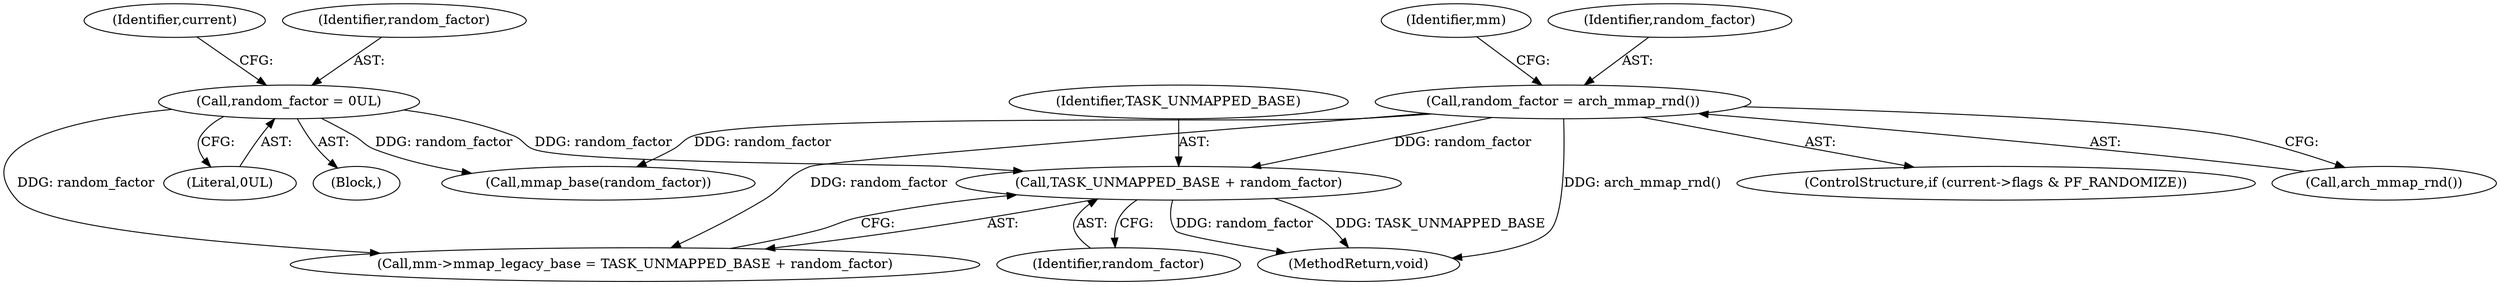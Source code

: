 digraph "0_linux_8b8addf891de8a00e4d39fc32f93f7c5eb8feceb@API" {
"1000120" [label="(Call,TASK_UNMAPPED_BASE + random_factor)"];
"1000104" [label="(Call,random_factor = 0UL)"];
"1000113" [label="(Call,random_factor = arch_mmap_rnd())"];
"1000107" [label="(ControlStructure,if (current->flags & PF_RANDOMIZE))"];
"1000116" [label="(Call,mm->mmap_legacy_base = TASK_UNMAPPED_BASE + random_factor)"];
"1000120" [label="(Call,TASK_UNMAPPED_BASE + random_factor)"];
"1000110" [label="(Identifier,current)"];
"1000144" [label="(Call,mmap_base(random_factor))"];
"1000115" [label="(Call,arch_mmap_rnd())"];
"1000122" [label="(Identifier,random_factor)"];
"1000102" [label="(Block,)"];
"1000113" [label="(Call,random_factor = arch_mmap_rnd())"];
"1000118" [label="(Identifier,mm)"];
"1000104" [label="(Call,random_factor = 0UL)"];
"1000106" [label="(Literal,0UL)"];
"1000105" [label="(Identifier,random_factor)"];
"1000121" [label="(Identifier,TASK_UNMAPPED_BASE)"];
"1000151" [label="(MethodReturn,void)"];
"1000114" [label="(Identifier,random_factor)"];
"1000120" -> "1000116"  [label="AST: "];
"1000120" -> "1000122"  [label="CFG: "];
"1000121" -> "1000120"  [label="AST: "];
"1000122" -> "1000120"  [label="AST: "];
"1000116" -> "1000120"  [label="CFG: "];
"1000120" -> "1000151"  [label="DDG: TASK_UNMAPPED_BASE"];
"1000120" -> "1000151"  [label="DDG: random_factor"];
"1000104" -> "1000120"  [label="DDG: random_factor"];
"1000113" -> "1000120"  [label="DDG: random_factor"];
"1000104" -> "1000102"  [label="AST: "];
"1000104" -> "1000106"  [label="CFG: "];
"1000105" -> "1000104"  [label="AST: "];
"1000106" -> "1000104"  [label="AST: "];
"1000110" -> "1000104"  [label="CFG: "];
"1000104" -> "1000116"  [label="DDG: random_factor"];
"1000104" -> "1000144"  [label="DDG: random_factor"];
"1000113" -> "1000107"  [label="AST: "];
"1000113" -> "1000115"  [label="CFG: "];
"1000114" -> "1000113"  [label="AST: "];
"1000115" -> "1000113"  [label="AST: "];
"1000118" -> "1000113"  [label="CFG: "];
"1000113" -> "1000151"  [label="DDG: arch_mmap_rnd()"];
"1000113" -> "1000116"  [label="DDG: random_factor"];
"1000113" -> "1000144"  [label="DDG: random_factor"];
}
